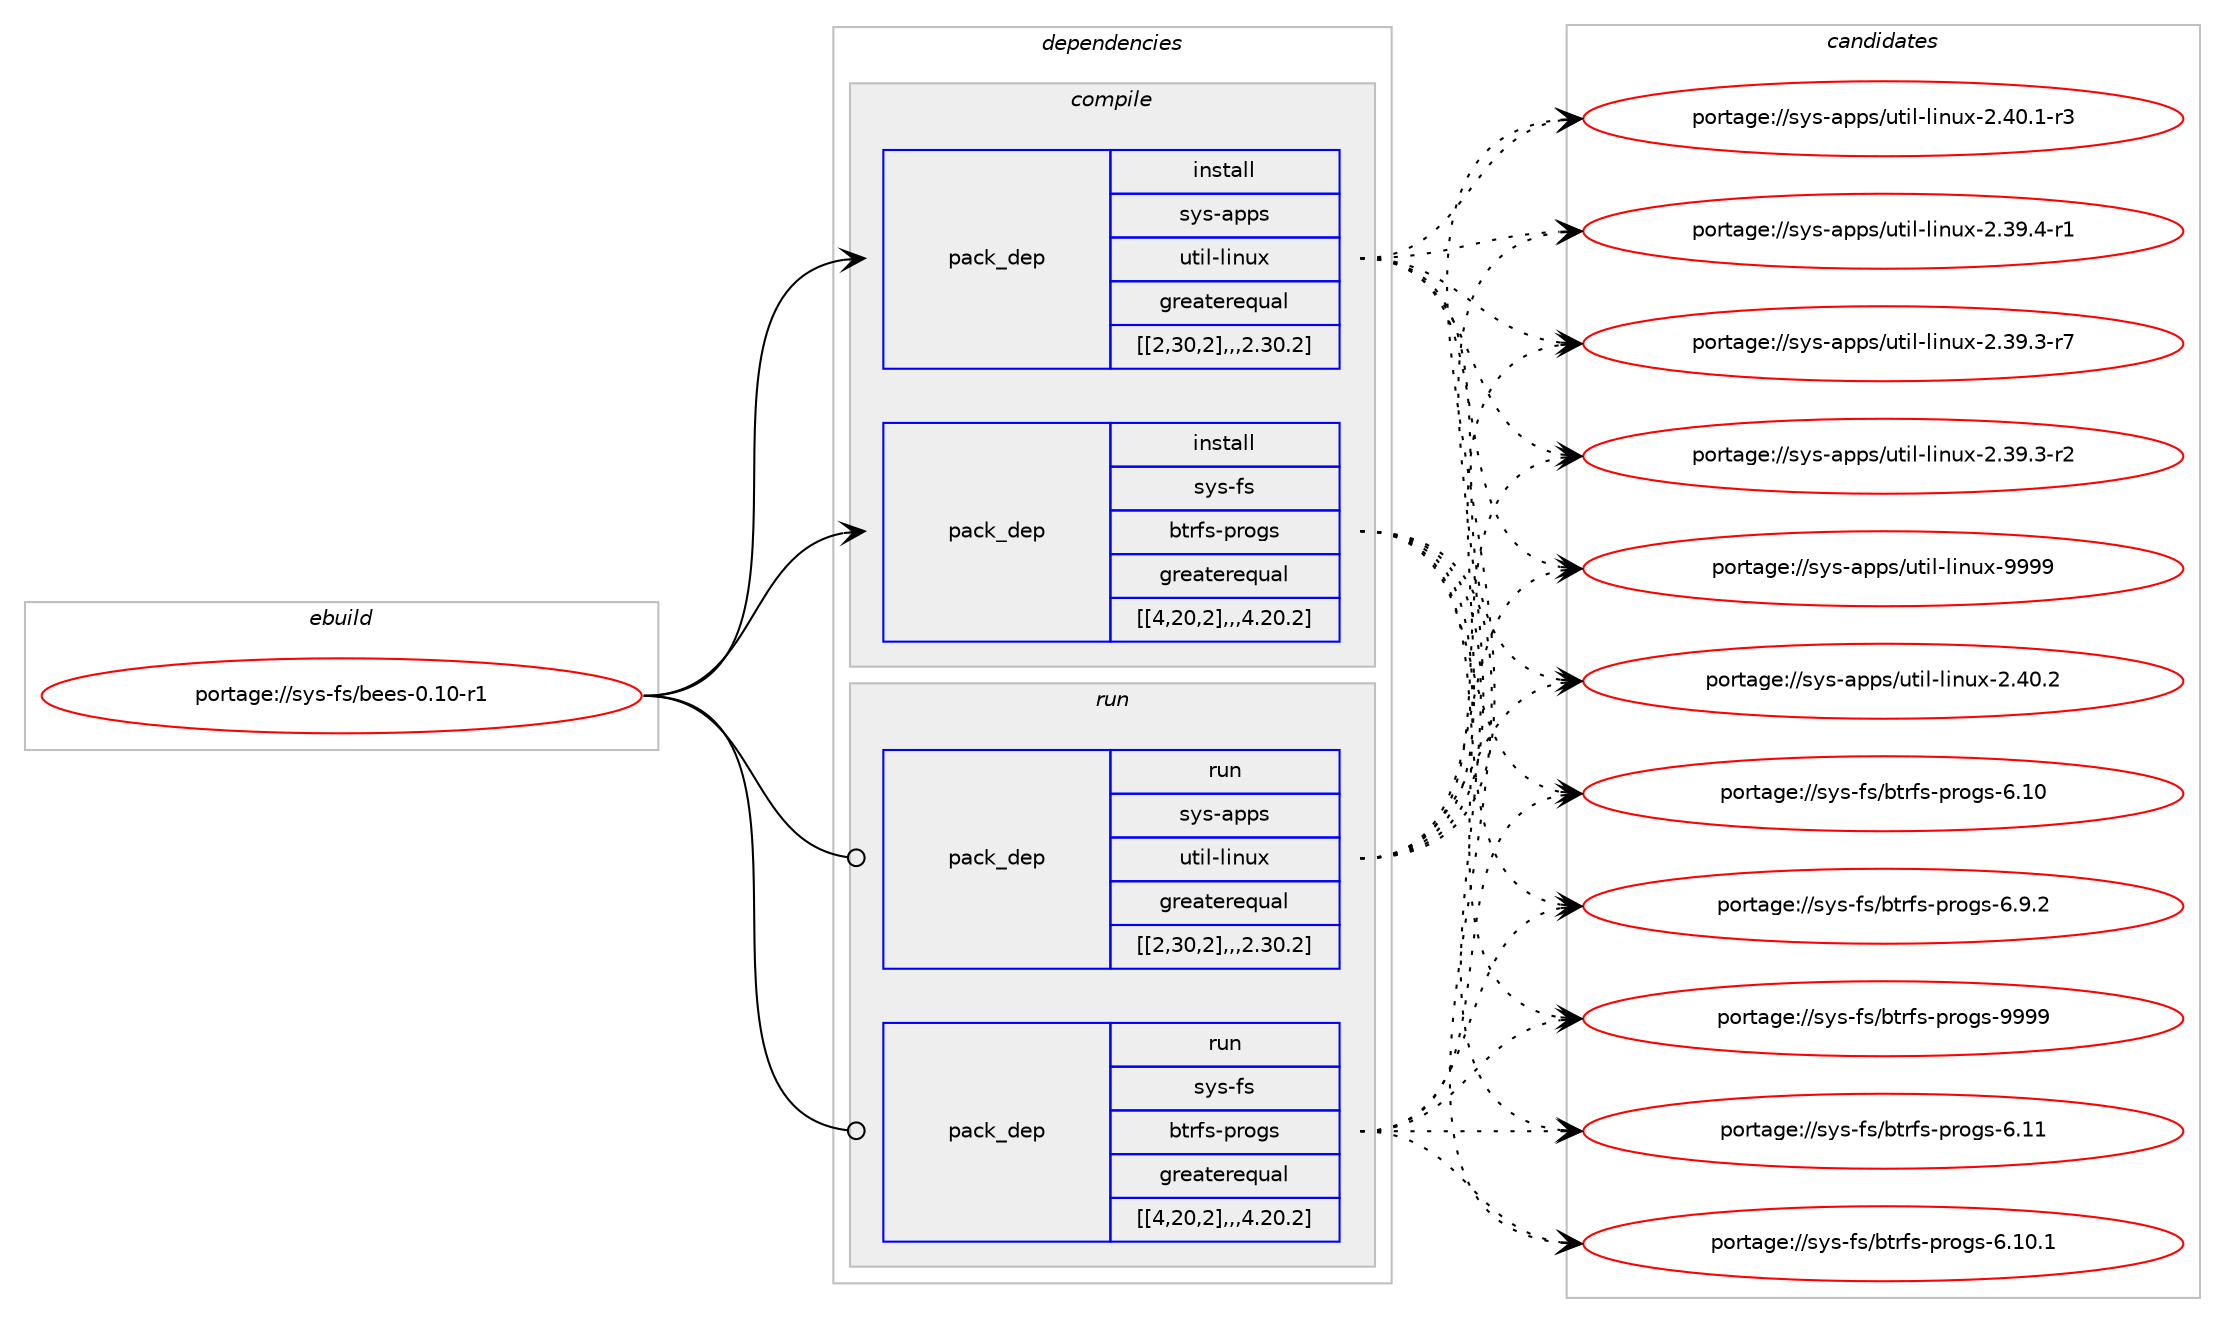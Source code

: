 digraph prolog {

# *************
# Graph options
# *************

newrank=true;
concentrate=true;
compound=true;
graph [rankdir=LR,fontname=Helvetica,fontsize=10,ranksep=1.5];#, ranksep=2.5, nodesep=0.2];
edge  [arrowhead=vee];
node  [fontname=Helvetica,fontsize=10];

# **********
# The ebuild
# **********

subgraph cluster_leftcol {
color=gray;
label=<<i>ebuild</i>>;
id [label="portage://sys-fs/bees-0.10-r1", color=red, width=4, href="../sys-fs/bees-0.10-r1.svg"];
}

# ****************
# The dependencies
# ****************

subgraph cluster_midcol {
color=gray;
label=<<i>dependencies</i>>;
subgraph cluster_compile {
fillcolor="#eeeeee";
style=filled;
label=<<i>compile</i>>;
subgraph pack324527 {
dependency448249 [label=<<TABLE BORDER="0" CELLBORDER="1" CELLSPACING="0" CELLPADDING="4" WIDTH="220"><TR><TD ROWSPAN="6" CELLPADDING="30">pack_dep</TD></TR><TR><TD WIDTH="110">install</TD></TR><TR><TD>sys-apps</TD></TR><TR><TD>util-linux</TD></TR><TR><TD>greaterequal</TD></TR><TR><TD>[[2,30,2],,,2.30.2]</TD></TR></TABLE>>, shape=none, color=blue];
}
id:e -> dependency448249:w [weight=20,style="solid",arrowhead="vee"];
subgraph pack324528 {
dependency448250 [label=<<TABLE BORDER="0" CELLBORDER="1" CELLSPACING="0" CELLPADDING="4" WIDTH="220"><TR><TD ROWSPAN="6" CELLPADDING="30">pack_dep</TD></TR><TR><TD WIDTH="110">install</TD></TR><TR><TD>sys-fs</TD></TR><TR><TD>btrfs-progs</TD></TR><TR><TD>greaterequal</TD></TR><TR><TD>[[4,20,2],,,4.20.2]</TD></TR></TABLE>>, shape=none, color=blue];
}
id:e -> dependency448250:w [weight=20,style="solid",arrowhead="vee"];
}
subgraph cluster_compileandrun {
fillcolor="#eeeeee";
style=filled;
label=<<i>compile and run</i>>;
}
subgraph cluster_run {
fillcolor="#eeeeee";
style=filled;
label=<<i>run</i>>;
subgraph pack324529 {
dependency448251 [label=<<TABLE BORDER="0" CELLBORDER="1" CELLSPACING="0" CELLPADDING="4" WIDTH="220"><TR><TD ROWSPAN="6" CELLPADDING="30">pack_dep</TD></TR><TR><TD WIDTH="110">run</TD></TR><TR><TD>sys-apps</TD></TR><TR><TD>util-linux</TD></TR><TR><TD>greaterequal</TD></TR><TR><TD>[[2,30,2],,,2.30.2]</TD></TR></TABLE>>, shape=none, color=blue];
}
id:e -> dependency448251:w [weight=20,style="solid",arrowhead="odot"];
subgraph pack324530 {
dependency448252 [label=<<TABLE BORDER="0" CELLBORDER="1" CELLSPACING="0" CELLPADDING="4" WIDTH="220"><TR><TD ROWSPAN="6" CELLPADDING="30">pack_dep</TD></TR><TR><TD WIDTH="110">run</TD></TR><TR><TD>sys-fs</TD></TR><TR><TD>btrfs-progs</TD></TR><TR><TD>greaterequal</TD></TR><TR><TD>[[4,20,2],,,4.20.2]</TD></TR></TABLE>>, shape=none, color=blue];
}
id:e -> dependency448252:w [weight=20,style="solid",arrowhead="odot"];
}
}

# **************
# The candidates
# **************

subgraph cluster_choices {
rank=same;
color=gray;
label=<<i>candidates</i>>;

subgraph choice324527 {
color=black;
nodesep=1;
choice115121115459711211211547117116105108451081051101171204557575757 [label="portage://sys-apps/util-linux-9999", color=red, width=4,href="../sys-apps/util-linux-9999.svg"];
choice1151211154597112112115471171161051084510810511011712045504652484650 [label="portage://sys-apps/util-linux-2.40.2", color=red, width=4,href="../sys-apps/util-linux-2.40.2.svg"];
choice11512111545971121121154711711610510845108105110117120455046524846494511451 [label="portage://sys-apps/util-linux-2.40.1-r3", color=red, width=4,href="../sys-apps/util-linux-2.40.1-r3.svg"];
choice11512111545971121121154711711610510845108105110117120455046515746524511449 [label="portage://sys-apps/util-linux-2.39.4-r1", color=red, width=4,href="../sys-apps/util-linux-2.39.4-r1.svg"];
choice11512111545971121121154711711610510845108105110117120455046515746514511455 [label="portage://sys-apps/util-linux-2.39.3-r7", color=red, width=4,href="../sys-apps/util-linux-2.39.3-r7.svg"];
choice11512111545971121121154711711610510845108105110117120455046515746514511450 [label="portage://sys-apps/util-linux-2.39.3-r2", color=red, width=4,href="../sys-apps/util-linux-2.39.3-r2.svg"];
dependency448249:e -> choice115121115459711211211547117116105108451081051101171204557575757:w [style=dotted,weight="100"];
dependency448249:e -> choice1151211154597112112115471171161051084510810511011712045504652484650:w [style=dotted,weight="100"];
dependency448249:e -> choice11512111545971121121154711711610510845108105110117120455046524846494511451:w [style=dotted,weight="100"];
dependency448249:e -> choice11512111545971121121154711711610510845108105110117120455046515746524511449:w [style=dotted,weight="100"];
dependency448249:e -> choice11512111545971121121154711711610510845108105110117120455046515746514511455:w [style=dotted,weight="100"];
dependency448249:e -> choice11512111545971121121154711711610510845108105110117120455046515746514511450:w [style=dotted,weight="100"];
}
subgraph choice324528 {
color=black;
nodesep=1;
choice115121115451021154798116114102115451121141111031154557575757 [label="portage://sys-fs/btrfs-progs-9999", color=red, width=4,href="../sys-fs/btrfs-progs-9999.svg"];
choice115121115451021154798116114102115451121141111031154554464949 [label="portage://sys-fs/btrfs-progs-6.11", color=red, width=4,href="../sys-fs/btrfs-progs-6.11.svg"];
choice1151211154510211547981161141021154511211411110311545544649484649 [label="portage://sys-fs/btrfs-progs-6.10.1", color=red, width=4,href="../sys-fs/btrfs-progs-6.10.1.svg"];
choice115121115451021154798116114102115451121141111031154554464948 [label="portage://sys-fs/btrfs-progs-6.10", color=red, width=4,href="../sys-fs/btrfs-progs-6.10.svg"];
choice11512111545102115479811611410211545112114111103115455446574650 [label="portage://sys-fs/btrfs-progs-6.9.2", color=red, width=4,href="../sys-fs/btrfs-progs-6.9.2.svg"];
dependency448250:e -> choice115121115451021154798116114102115451121141111031154557575757:w [style=dotted,weight="100"];
dependency448250:e -> choice115121115451021154798116114102115451121141111031154554464949:w [style=dotted,weight="100"];
dependency448250:e -> choice1151211154510211547981161141021154511211411110311545544649484649:w [style=dotted,weight="100"];
dependency448250:e -> choice115121115451021154798116114102115451121141111031154554464948:w [style=dotted,weight="100"];
dependency448250:e -> choice11512111545102115479811611410211545112114111103115455446574650:w [style=dotted,weight="100"];
}
subgraph choice324529 {
color=black;
nodesep=1;
choice115121115459711211211547117116105108451081051101171204557575757 [label="portage://sys-apps/util-linux-9999", color=red, width=4,href="../sys-apps/util-linux-9999.svg"];
choice1151211154597112112115471171161051084510810511011712045504652484650 [label="portage://sys-apps/util-linux-2.40.2", color=red, width=4,href="../sys-apps/util-linux-2.40.2.svg"];
choice11512111545971121121154711711610510845108105110117120455046524846494511451 [label="portage://sys-apps/util-linux-2.40.1-r3", color=red, width=4,href="../sys-apps/util-linux-2.40.1-r3.svg"];
choice11512111545971121121154711711610510845108105110117120455046515746524511449 [label="portage://sys-apps/util-linux-2.39.4-r1", color=red, width=4,href="../sys-apps/util-linux-2.39.4-r1.svg"];
choice11512111545971121121154711711610510845108105110117120455046515746514511455 [label="portage://sys-apps/util-linux-2.39.3-r7", color=red, width=4,href="../sys-apps/util-linux-2.39.3-r7.svg"];
choice11512111545971121121154711711610510845108105110117120455046515746514511450 [label="portage://sys-apps/util-linux-2.39.3-r2", color=red, width=4,href="../sys-apps/util-linux-2.39.3-r2.svg"];
dependency448251:e -> choice115121115459711211211547117116105108451081051101171204557575757:w [style=dotted,weight="100"];
dependency448251:e -> choice1151211154597112112115471171161051084510810511011712045504652484650:w [style=dotted,weight="100"];
dependency448251:e -> choice11512111545971121121154711711610510845108105110117120455046524846494511451:w [style=dotted,weight="100"];
dependency448251:e -> choice11512111545971121121154711711610510845108105110117120455046515746524511449:w [style=dotted,weight="100"];
dependency448251:e -> choice11512111545971121121154711711610510845108105110117120455046515746514511455:w [style=dotted,weight="100"];
dependency448251:e -> choice11512111545971121121154711711610510845108105110117120455046515746514511450:w [style=dotted,weight="100"];
}
subgraph choice324530 {
color=black;
nodesep=1;
choice115121115451021154798116114102115451121141111031154557575757 [label="portage://sys-fs/btrfs-progs-9999", color=red, width=4,href="../sys-fs/btrfs-progs-9999.svg"];
choice115121115451021154798116114102115451121141111031154554464949 [label="portage://sys-fs/btrfs-progs-6.11", color=red, width=4,href="../sys-fs/btrfs-progs-6.11.svg"];
choice1151211154510211547981161141021154511211411110311545544649484649 [label="portage://sys-fs/btrfs-progs-6.10.1", color=red, width=4,href="../sys-fs/btrfs-progs-6.10.1.svg"];
choice115121115451021154798116114102115451121141111031154554464948 [label="portage://sys-fs/btrfs-progs-6.10", color=red, width=4,href="../sys-fs/btrfs-progs-6.10.svg"];
choice11512111545102115479811611410211545112114111103115455446574650 [label="portage://sys-fs/btrfs-progs-6.9.2", color=red, width=4,href="../sys-fs/btrfs-progs-6.9.2.svg"];
dependency448252:e -> choice115121115451021154798116114102115451121141111031154557575757:w [style=dotted,weight="100"];
dependency448252:e -> choice115121115451021154798116114102115451121141111031154554464949:w [style=dotted,weight="100"];
dependency448252:e -> choice1151211154510211547981161141021154511211411110311545544649484649:w [style=dotted,weight="100"];
dependency448252:e -> choice115121115451021154798116114102115451121141111031154554464948:w [style=dotted,weight="100"];
dependency448252:e -> choice11512111545102115479811611410211545112114111103115455446574650:w [style=dotted,weight="100"];
}
}

}
